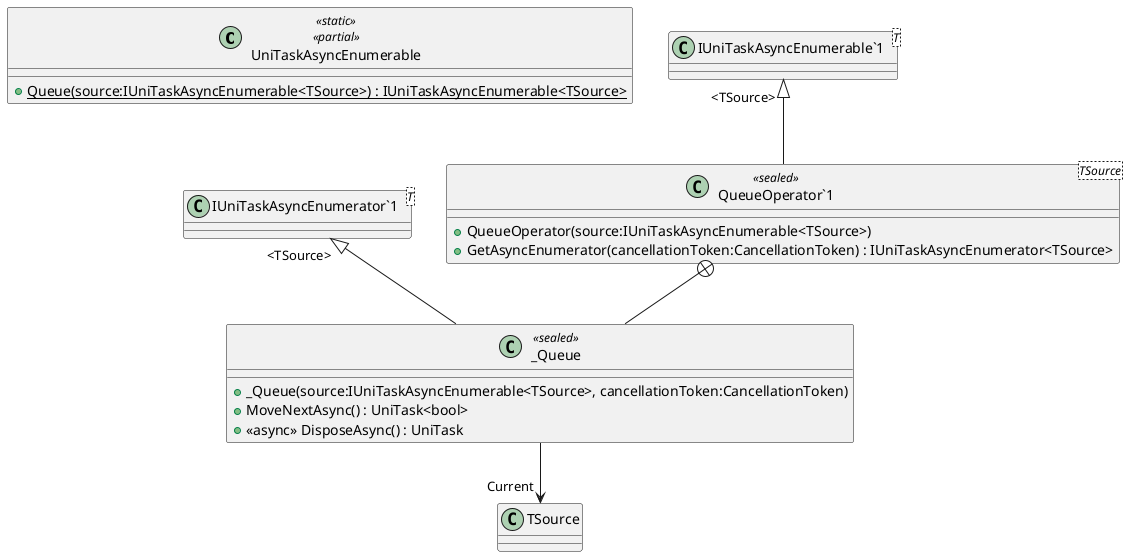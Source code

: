 @startuml
class UniTaskAsyncEnumerable <<static>> <<partial>> {
    + {static} Queue(source:IUniTaskAsyncEnumerable<TSource>) : IUniTaskAsyncEnumerable<TSource>
}
class "QueueOperator`1"<TSource> <<sealed>> {
    + QueueOperator(source:IUniTaskAsyncEnumerable<TSource>)
    + GetAsyncEnumerator(cancellationToken:CancellationToken) : IUniTaskAsyncEnumerator<TSource>
}
class "IUniTaskAsyncEnumerable`1"<T> {
}
class _Queue <<sealed>> {
    + _Queue(source:IUniTaskAsyncEnumerable<TSource>, cancellationToken:CancellationToken)
    + MoveNextAsync() : UniTask<bool>
    + <<async>> DisposeAsync() : UniTask
}
class "IUniTaskAsyncEnumerator`1"<T> {
}
"IUniTaskAsyncEnumerable`1" "<TSource>" <|-- "QueueOperator`1"
"QueueOperator`1" +-- _Queue
"IUniTaskAsyncEnumerator`1" "<TSource>" <|-- _Queue
_Queue --> "Current" TSource
@enduml
